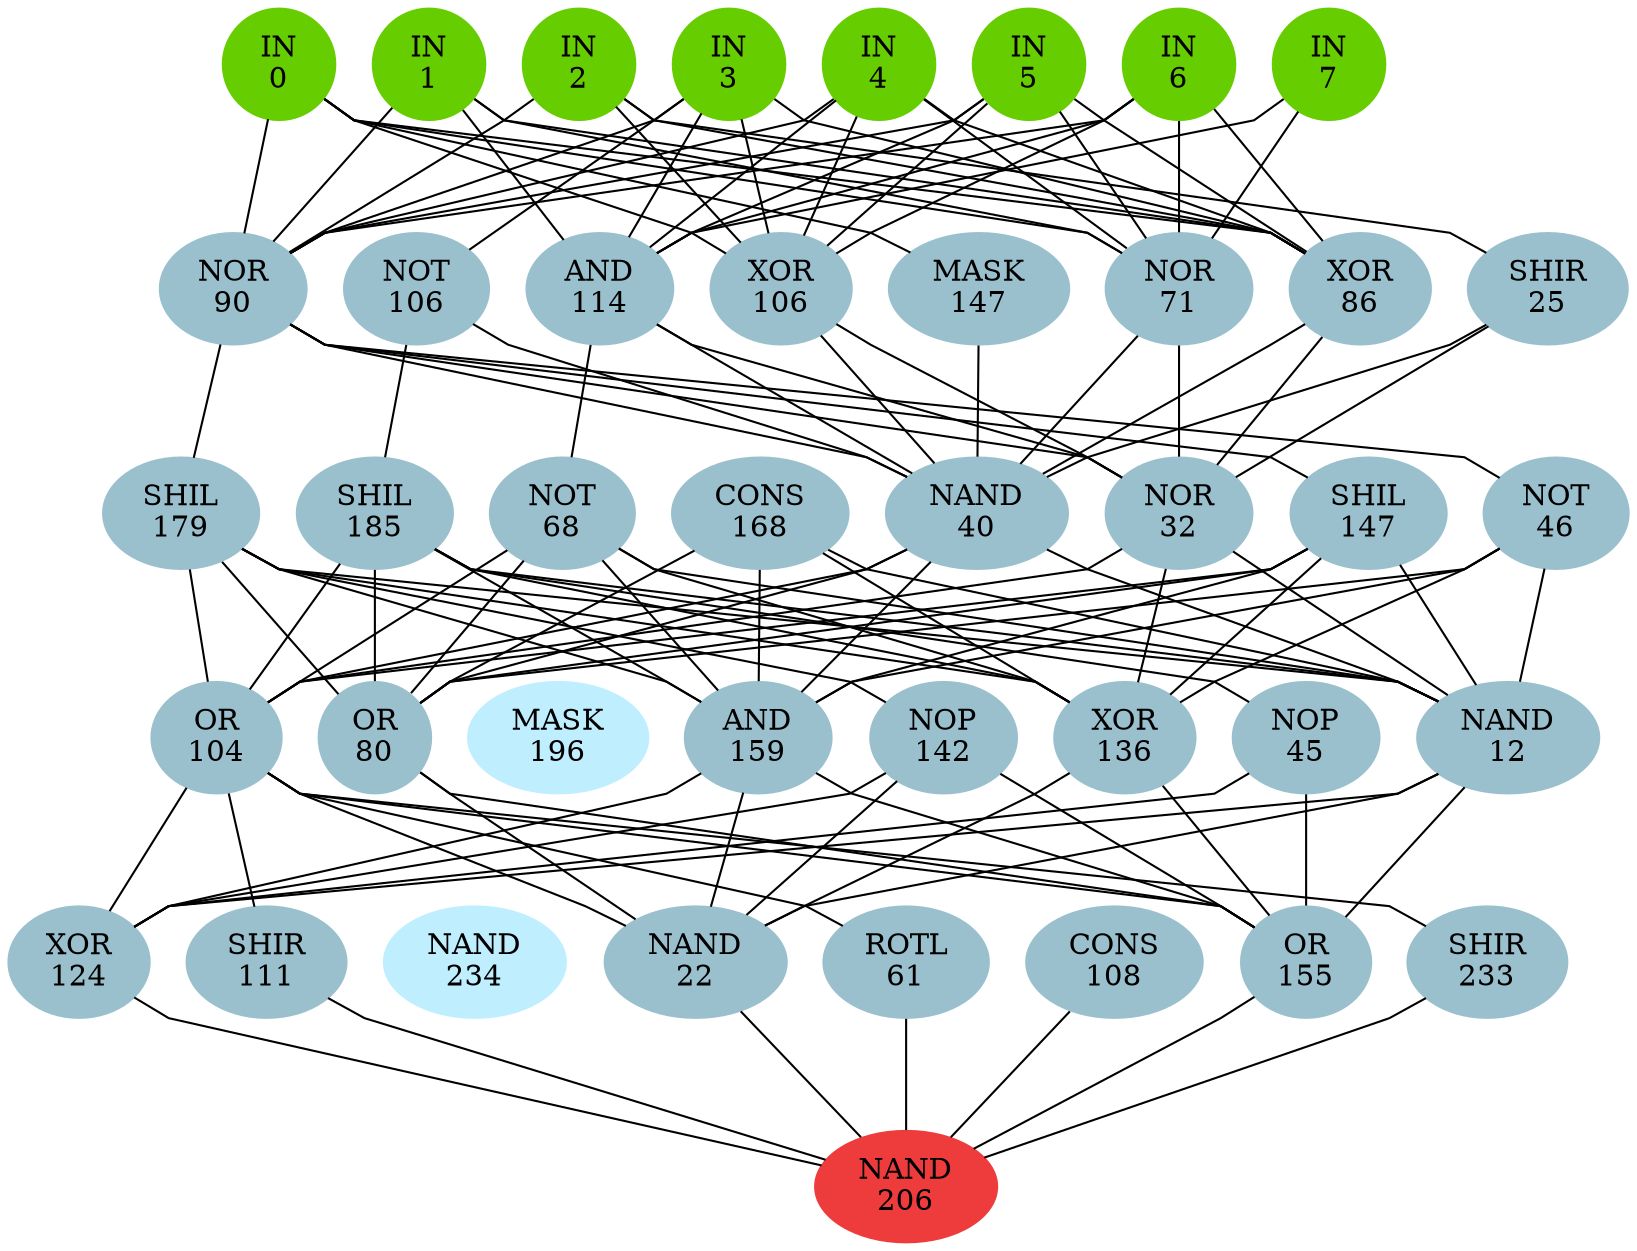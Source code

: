 graph EACircuit {
rankdir=BT;
ranksep=0.75;
ordering=out;
splines=polyline;
node [style=filled, color=lightblue2];

{ rank=same;
node [color=chartreuse3];
"-1_0"[label="IN\n0"];
node [color=chartreuse3];
"-1_1"[label="IN\n1"];
node [color=chartreuse3];
"-1_2"[label="IN\n2"];
node [color=chartreuse3];
"-1_3"[label="IN\n3"];
node [color=chartreuse3];
"-1_4"[label="IN\n4"];
node [color=chartreuse3];
"-1_5"[label="IN\n5"];
node [color=chartreuse3];
"-1_6"[label="IN\n6"];
node [color=chartreuse3];
"-1_7"[label="IN\n7"];
}
{ rank=same;
node [color=lightblue3];
"0_0"[label="NOR\n90"];
node [color=lightblue3];
"0_1"[label="NOT\n106"];
node [color=lightblue3];
"0_2"[label="AND\n114"];
node [color=lightblue3];
"0_3"[label="XOR\n106"];
node [color=lightblue3];
"0_4"[label="MASK\n147"];
node [color=lightblue3];
"0_5"[label="NOR\n71"];
node [color=lightblue3];
"0_6"[label="XOR\n86"];
node [color=lightblue3];
"0_7"[label="SHIR\n25"];
}
{ rank=same;
node [color=lightblue3];
"1_0"[label="SHIL\n179"];
node [color=lightblue3];
"1_1"[label="SHIL\n185"];
node [color=lightblue3];
"1_2"[label="NOT\n68"];
node [color=lightblue3];
"1_3"[label="CONS\n168"];
node [color=lightblue3];
"1_4"[label="NAND\n40"];
node [color=lightblue3];
"1_5"[label="NOR\n32"];
node [color=lightblue3];
"1_6"[label="SHIL\n147"];
node [color=lightblue3];
"1_7"[label="NOT\n46"];
}
{ rank=same;
node [color=lightblue3];
"2_0"[label="OR\n104"];
node [color=lightblue3];
"2_1"[label="OR\n80"];
node [color=lightblue1];
"2_2"[label="MASK\n196"];
node [color=lightblue3];
"2_3"[label="AND\n159"];
node [color=lightblue3];
"2_4"[label="NOP\n142"];
node [color=lightblue3];
"2_5"[label="XOR\n136"];
node [color=lightblue3];
"2_6"[label="NOP\n45"];
node [color=lightblue3];
"2_7"[label="NAND\n12"];
}
{ rank=same;
node [color=lightblue3];
"3_0"[label="XOR\n124"];
node [color=lightblue3];
"3_1"[label="SHIR\n111"];
node [color=lightblue1];
"3_2"[label="NAND\n234"];
node [color=lightblue3];
"3_3"[label="NAND\n22"];
node [color=lightblue3];
"3_4"[label="ROTL\n61"];
node [color=lightblue3];
"3_5"[label="CONS\n108"];
node [color=lightblue3];
"3_6"[label="OR\n155"];
node [color=lightblue3];
"3_7"[label="SHIR\n233"];
}
{ rank=same;
node [color=brown2];
"4_0"[label="NAND\n206"];
}
edge[style=invis];
"-1_0" -- "-1_1" -- "-1_2" -- "-1_3" -- "-1_4" -- "-1_5" -- "-1_6" -- "-1_7";
"0_0" -- "0_1" -- "0_2" -- "0_3" -- "0_4" -- "0_5" -- "0_6" -- "0_7";
"1_0" -- "1_1" -- "1_2" -- "1_3" -- "1_4" -- "1_5" -- "1_6" -- "1_7";
"2_0" -- "2_1" -- "2_2" -- "2_3" -- "2_4" -- "2_5" -- "2_6" -- "2_7";
"3_0" -- "3_1" -- "3_2" -- "3_3" -- "3_4" -- "3_5" -- "3_6" -- "3_7";
"4_0" -- "4_0";
edge[style=solid];
"0_0" -- "-1_0";
"0_0" -- "-1_1";
"0_0" -- "-1_2";
"0_0" -- "-1_3";
"0_0" -- "-1_4";
"0_0" -- "-1_5";
"0_0" -- "-1_6";
"0_1" -- "-1_3";
"0_2" -- "-1_1";
"0_2" -- "-1_3";
"0_2" -- "-1_4";
"0_2" -- "-1_5";
"0_2" -- "-1_6";
"0_2" -- "-1_7";
"0_3" -- "-1_0";
"0_3" -- "-1_2";
"0_3" -- "-1_3";
"0_3" -- "-1_4";
"0_3" -- "-1_5";
"0_3" -- "-1_6";
"0_4" -- "-1_0";
"0_5" -- "-1_0";
"0_5" -- "-1_1";
"0_5" -- "-1_4";
"0_5" -- "-1_5";
"0_5" -- "-1_6";
"0_5" -- "-1_7";
"0_6" -- "-1_0";
"0_6" -- "-1_1";
"0_6" -- "-1_2";
"0_6" -- "-1_3";
"0_6" -- "-1_4";
"0_6" -- "-1_5";
"0_6" -- "-1_6";
"0_7" -- "-1_2";
"1_0" -- "0_0";
"1_1" -- "0_1";
"1_2" -- "0_2";
"1_4" -- "0_0";
"1_4" -- "0_1";
"1_4" -- "0_2";
"1_4" -- "0_3";
"1_4" -- "0_4";
"1_4" -- "0_5";
"1_4" -- "0_6";
"1_4" -- "0_7";
"1_5" -- "0_0";
"1_5" -- "0_2";
"1_5" -- "0_3";
"1_5" -- "0_5";
"1_5" -- "0_6";
"1_5" -- "0_7";
"1_6" -- "0_0";
"1_7" -- "0_0";
"2_0" -- "1_0";
"2_0" -- "1_1";
"2_0" -- "1_2";
"2_0" -- "1_4";
"2_0" -- "1_5";
"2_0" -- "1_6";
"2_1" -- "1_0";
"2_1" -- "1_1";
"2_1" -- "1_2";
"2_1" -- "1_3";
"2_1" -- "1_4";
"2_1" -- "1_6";
"2_1" -- "1_7";
"2_3" -- "1_0";
"2_3" -- "1_1";
"2_3" -- "1_2";
"2_3" -- "1_3";
"2_3" -- "1_4";
"2_3" -- "1_6";
"2_3" -- "1_7";
"2_4" -- "1_0";
"2_5" -- "1_0";
"2_5" -- "1_1";
"2_5" -- "1_2";
"2_5" -- "1_3";
"2_5" -- "1_5";
"2_5" -- "1_6";
"2_5" -- "1_7";
"2_6" -- "1_1";
"2_7" -- "1_0";
"2_7" -- "1_1";
"2_7" -- "1_2";
"2_7" -- "1_3";
"2_7" -- "1_4";
"2_7" -- "1_5";
"2_7" -- "1_6";
"2_7" -- "1_7";
"3_0" -- "2_0";
"3_0" -- "2_3";
"3_0" -- "2_4";
"3_0" -- "2_6";
"3_0" -- "2_7";
"3_1" -- "2_0";
"3_3" -- "2_0";
"3_3" -- "2_1";
"3_3" -- "2_3";
"3_3" -- "2_4";
"3_3" -- "2_5";
"3_3" -- "2_7";
"3_4" -- "2_0";
"3_6" -- "2_0";
"3_6" -- "2_1";
"3_6" -- "2_3";
"3_6" -- "2_4";
"3_6" -- "2_5";
"3_6" -- "2_6";
"3_6" -- "2_7";
"3_7" -- "2_0";
"4_0" -- "3_0";
"4_0" -- "3_1";
"4_0" -- "3_3";
"4_0" -- "3_4";
"4_0" -- "3_5";
"4_0" -- "3_6";
"4_0" -- "3_7";
}